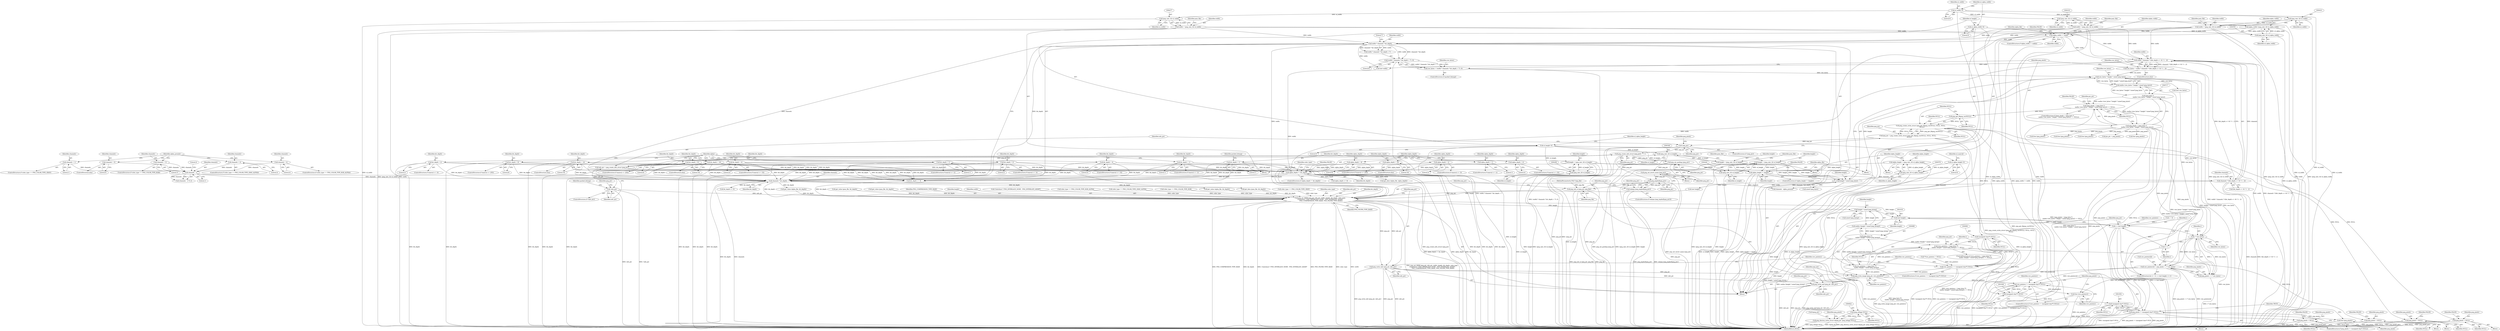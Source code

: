 digraph "0_Android_9d4853418ab2f754c2b63e091c29c5529b8b86ca_159@API" {
"1000893" [label="(Call,png_create_write_struct (png_get_libpng_ver(NULL), NULL, NULL,\n      NULL))"];
"1000894" [label="(Call,png_get_libpng_ver(NULL))"];
"1000713" [label="(Call,(png_pixels = (png_byte *)\n     malloc (row_bytes * height * sizeof (png_byte))) == NULL)"];
"1000714" [label="(Call,png_pixels = (png_byte *)\n     malloc (row_bytes * height * sizeof (png_byte)))"];
"1000716" [label="(Call,(png_byte *)\n     malloc (row_bytes * height * sizeof (png_byte)))"];
"1000718" [label="(Call,malloc (row_bytes * height * sizeof (png_byte)))"];
"1000719" [label="(Call,row_bytes * height * sizeof (png_byte))"];
"1000688" [label="(Call,row_bytes = (width * channels * bit_depth + 7) / 8)"];
"1000690" [label="(Call,(width * channels * bit_depth + 7) / 8)"];
"1000692" [label="(Call,width * channels * bit_depth)"];
"1000330" [label="(Call,width = (png_uint_32) ul_width)"];
"1000332" [label="(Call,(png_uint_32) ul_width)"];
"1000165" [label="(Call,ul_width=0)"];
"1000274" [label="(Call,width = (png_uint_32) ul_width)"];
"1000276" [label="(Call,(png_uint_32) ul_width)"];
"1000562" [label="(Call,alpha_width != width)"];
"1000556" [label="(Call,alpha_width=(png_uint_32) ul_alpha_width)"];
"1000558" [label="(Call,(png_uint_32) ul_alpha_width)"];
"1000169" [label="(Call,ul_alpha_width=0)"];
"1000428" [label="(Call,width = (png_uint_32) ul_width)"];
"1000430" [label="(Call,(png_uint_32) ul_width)"];
"1000694" [label="(Call,channels * bit_depth)"];
"1000682" [label="(Call,channels - 1)"];
"1000676" [label="(Call,channels = 0)"];
"1000648" [label="(Call,channels = 1)"];
"1000656" [label="(Call,channels = 2)"];
"1000664" [label="(Call,channels = 3)"];
"1000672" [label="(Call,channels = 4)"];
"1000393" [label="(Call,bit_depth = 16)"];
"1000471" [label="(Call,bit_depth = 2)"];
"1000292" [label="(Call,bit_depth = 1)"];
"1000487" [label="(Call,bit_depth = 8)"];
"1000635" [label="(Call,alpha_depth != bit_depth)"];
"1000631" [label="(Call,alpha_depth = 16)"];
"1000627" [label="(Call,alpha_depth = 8)"];
"1000603" [label="(Call,alpha_depth = 1)"];
"1000611" [label="(Call,alpha_depth = 2)"];
"1000619" [label="(Call,alpha_depth = 4)"];
"1000479" [label="(Call,bit_depth = 4)"];
"1000491" [label="(Call,bit_depth = 16)"];
"1000373" [label="(Call,bit_depth = 2)"];
"1000365" [label="(Call,bit_depth = 1)"];
"1000463" [label="(Call,bit_depth = 1)"];
"1000389" [label="(Call,bit_depth = 8)"];
"1000381" [label="(Call,bit_depth = 4)"];
"1000700" [label="(Call,row_bytes = width * channels * ((bit_depth <= 8) ? 1 : 2))"];
"1000702" [label="(Call,width * channels * ((bit_depth <= 8) ? 1 : 2))"];
"1000704" [label="(Call,channels * ((bit_depth <= 8) ? 1 : 2))"];
"1000721" [label="(Call,height * sizeof (png_byte))"];
"1000441" [label="(Call,height = (png_uint_32) ul_height)"];
"1000443" [label="(Call,(png_uint_32) ul_height)"];
"1000173" [label="(Call,ul_height=0)"];
"1000343" [label="(Call,height = (png_uint_32) ul_height)"];
"1000345" [label="(Call,(png_uint_32) ul_height)"];
"1000581" [label="(Call,alpha_height != height)"];
"1000575" [label="(Call,alpha_height = (png_uint_32) ul_alpha_height)"];
"1000577" [label="(Call,(png_uint_32) ul_alpha_height)"];
"1000177" [label="(Call,ul_alpha_height=0)"];
"1000287" [label="(Call,height = (png_uint_32) ul_height)"];
"1000289" [label="(Call,(png_uint_32) ul_height)"];
"1000891" [label="(Call,png_ptr = png_create_write_struct (png_get_libpng_ver(NULL), NULL, NULL,\n      NULL))"];
"1000900" [label="(Call,!png_ptr)"];
"1000912" [label="(Call,png_create_info_struct (png_ptr))"];
"1000910" [label="(Call,info_ptr = png_create_info_struct (png_ptr))"];
"1000915" [label="(Call,!info_ptr)"];
"1000960" [label="(Call,png_set_IHDR (png_ptr, info_ptr, width, height, bit_depth, color_type,\n (!interlace) ? PNG_INTERLACE_NONE : PNG_INTERLACE_ADAM7,\n    PNG_COMPRESSION_TYPE_BASE, PNG_FILTER_TYPE_BASE))"];
"1000974" [label="(Call,png_write_info (png_ptr, info_ptr))"];
"1001029" [label="(Call,png_write_image (png_ptr, row_pointers))"];
"1001032" [label="(Call,png_write_end (png_ptr, info_ptr))"];
"1001041" [label="(Call,row_pointers != (unsigned char**) NULL)"];
"1001046" [label="(Call,free (row_pointers))"];
"1000991" [label="(Call,height * sizeof (png_bytep))"];
"1000990" [label="(Call,malloc (height * sizeof (png_bytep)))"];
"1000988" [label="(Call,(png_byte **)\n        malloc (height * sizeof (png_bytep)))"];
"1000985" [label="(Call,(row_pointers = (png_byte **)\n        malloc (height * sizeof (png_bytep))) == NULL)"];
"1001004" [label="(Call,png_pixels = NULL)"];
"1001043" [label="(Call,(unsigned char**) NULL)"];
"1001051" [label="(Call,(unsigned char*) NULL)"];
"1001049" [label="(Call,png_pixels != (unsigned char*) NULL)"];
"1001054" [label="(Call,free (png_pixels))"];
"1000986" [label="(Call,row_pointers = (png_byte **)\n        malloc (height * sizeof (png_bytep)))"];
"1001015" [label="(Call,(int) height)"];
"1001013" [label="(Call,i < (int) height)"];
"1001026" [label="(Call,i * row_bytes)"];
"1001018" [label="(Call,i++)"];
"1001020" [label="(Call,row_pointers[i] = png_pixels + i * row_bytes)"];
"1001024" [label="(Call,png_pixels + i * row_bytes)"];
"1000936" [label="(Call,png_set_packing (png_ptr))"];
"1000938" [label="(Call,png_set_invert_mono (png_ptr))"];
"1000942" [label="(Call,png_jmpbuf(png_ptr))"];
"1000941" [label="(Call,setjmp (png_jmpbuf(png_ptr)))"];
"1000957" [label="(Call,png_init_io (png_ptr, png_file))"];
"1000905" [label="(Call,png_pixels = NULL)"];
"1000921" [label="(Call,(png_infopp) NULL)"];
"1000918" [label="(Call,png_destroy_write_struct (&png_ptr, (png_infopp) NULL))"];
"1000926" [label="(Call,png_pixels = NULL)"];
"1000952" [label="(Call,png_pixels = NULL)"];
"1000980" [label="(Call,(unsigned char**) NULL)"];
"1000978" [label="(Call,row_pointers == (unsigned char**) NULL)"];
"1000471" [label="(Call,bit_depth = 2)"];
"1000796" [label="(Call,get_data (pnm_file, bit_depth))"];
"1000349" [label="(Identifier,pnm_file)"];
"1000311" [label="(Block,)"];
"1000166" [label="(Identifier,ul_width)"];
"1000332" [label="(Call,(png_uint_32) ul_width)"];
"1000900" [label="(Call,!png_ptr)"];
"1000961" [label="(Identifier,png_ptr)"];
"1001051" [label="(Call,(unsigned char*) NULL)"];
"1000689" [label="(Identifier,row_bytes)"];
"1000169" [label="(Call,ul_alpha_width=0)"];
"1000923" [label="(Identifier,NULL)"];
"1000167" [label="(Literal,0)"];
"1000296" [label="(Identifier,packed_bitmap)"];
"1000941" [label="(Call,setjmp (png_jmpbuf(png_ptr)))"];
"1000715" [label="(Identifier,png_pixels)"];
"1000892" [label="(Identifier,png_ptr)"];
"1000906" [label="(Identifier,png_pixels)"];
"1000713" [label="(Call,(png_pixels = (png_byte *)\n     malloc (row_bytes * height * sizeof (png_byte))) == NULL)"];
"1000291" [label="(Identifier,ul_height)"];
"1000681" [label="(Call,(channels - 1) % 2)"];
"1000959" [label="(Identifier,png_file)"];
"1000393" [label="(Call,bit_depth = 16)"];
"1000575" [label="(Call,alpha_height = (png_uint_32) ul_alpha_height)"];
"1000391" [label="(Literal,8)"];
"1000556" [label="(Call,alpha_width=(png_uint_32) ul_alpha_width)"];
"1000568" [label="(Identifier,alpha_file)"];
"1000650" [label="(Literal,1)"];
"1000294" [label="(Literal,1)"];
"1000993" [label="(Call,sizeof (png_bytep))"];
"1001025" [label="(Identifier,png_pixels)"];
"1000902" [label="(Block,)"];
"1000628" [label="(Identifier,alpha_depth)"];
"1000697" [label="(Literal,7)"];
"1000499" [label="(Identifier,alpha)"];
"1000720" [label="(Identifier,row_bytes)"];
"1000737" [label="(Call,(int) height)"];
"1001017" [label="(Identifier,height)"];
"1000991" [label="(Call,height * sizeof (png_bytep))"];
"1000815" [label="(Call,get_value (pnm_file, bit_depth))"];
"1001033" [label="(Identifier,png_ptr)"];
"1001011" [label="(Identifier,i)"];
"1001027" [label="(Identifier,i)"];
"1000987" [label="(Identifier,row_pointers)"];
"1000375" [label="(Literal,2)"];
"1000629" [label="(Literal,8)"];
"1001050" [label="(Identifier,png_pixels)"];
"1000916" [label="(Identifier,info_ptr)"];
"1000369" [label="(ControlStructure,if (maxval <= 3))"];
"1000975" [label="(Identifier,png_ptr)"];
"1000912" [label="(Call,png_create_info_struct (png_ptr))"];
"1000913" [label="(Identifier,png_ptr)"];
"1000673" [label="(Identifier,channels)"];
"1000904" [label="(Identifier,png_pixels)"];
"1000582" [label="(Identifier,alpha_height)"];
"1000479" [label="(Call,bit_depth = 4)"];
"1000920" [label="(Identifier,png_ptr)"];
"1000148" [label="(Call,**row_pointers = NULL)"];
"1001030" [label="(Identifier,png_ptr)"];
"1000918" [label="(Call,png_destroy_write_struct (&png_ptr, (png_infopp) NULL))"];
"1000990" [label="(Call,malloc (height * sizeof (png_bytep)))"];
"1000441" [label="(Call,height = (png_uint_32) ul_height)"];
"1001024" [label="(Call,png_pixels + i * row_bytes)"];
"1000639" [label="(Identifier,FALSE)"];
"1000854" [label="(Call,alpha_depth <= 8)"];
"1000716" [label="(Call,(png_byte *)\n     malloc (row_bytes * height * sizeof (png_byte)))"];
"1000898" [label="(Identifier,NULL)"];
"1000801" [label="(Call,bit_depth <= 8)"];
"1000619" [label="(Call,alpha_depth = 4)"];
"1000365" [label="(Call,bit_depth = 1)"];
"1000701" [label="(Identifier,row_bytes)"];
"1000627" [label="(Call,alpha_depth = 8)"];
"1000480" [label="(Identifier,bit_depth)"];
"1000901" [label="(Identifier,png_ptr)"];
"1000694" [label="(Call,channels * bit_depth)"];
"1000897" [label="(Identifier,NULL)"];
"1000331" [label="(Identifier,width)"];
"1000603" [label="(Call,alpha_depth = 1)"];
"1000725" [label="(Identifier,NULL)"];
"1000937" [label="(Identifier,png_ptr)"];
"1000637" [label="(Identifier,bit_depth)"];
"1000576" [label="(Identifier,alpha_height)"];
"1000488" [label="(Identifier,bit_depth)"];
"1000581" [label="(Call,alpha_height != height)"];
"1000562" [label="(Call,alpha_width != width)"];
"1000361" [label="(ControlStructure,if (maxval <= 1))"];
"1000907" [label="(Identifier,NULL)"];
"1001032" [label="(Call,png_write_end (png_ptr, info_ptr))"];
"1000727" [label="(Identifier,FALSE)"];
"1000434" [label="(Identifier,pnm_file)"];
"1000621" [label="(Literal,4)"];
"1000666" [label="(Literal,3)"];
"1000979" [label="(Identifier,row_pointers)"];
"1000680" [label="(Identifier,alpha_present)"];
"1000944" [label="(Block,)"];
"1000347" [label="(Identifier,ul_height)"];
"1000447" [label="(Identifier,pnm_file)"];
"1000585" [label="(Identifier,FALSE)"];
"1000464" [label="(Identifier,bit_depth)"];
"1000939" [label="(Identifier,png_ptr)"];
"1000599" [label="(ControlStructure,if (maxval <= 1))"];
"1000383" [label="(Literal,4)"];
"1000958" [label="(Identifier,png_ptr)"];
"1001041" [label="(Call,row_pointers != (unsigned char**) NULL)"];
"1000475" [label="(ControlStructure,if (maxval <= 15))"];
"1000493" [label="(Literal,16)"];
"1000919" [label="(Call,&png_ptr)"];
"1001002" [label="(Call,free (png_pixels))"];
"1000693" [label="(Identifier,width)"];
"1000910" [label="(Call,info_ptr = png_create_info_struct (png_ptr))"];
"1000692" [label="(Call,width * channels * bit_depth)"];
"1000563" [label="(Identifier,alpha_width)"];
"1000926" [label="(Call,png_pixels = NULL)"];
"1000675" [label="(ControlStructure,else)"];
"1000722" [label="(Identifier,height)"];
"1000382" [label="(Identifier,bit_depth)"];
"1001006" [label="(Identifier,NULL)"];
"1000620" [label="(Identifier,alpha_depth)"];
"1000849" [label="(Call,get_data (alpha_file, alpha_depth))"];
"1000698" [label="(Literal,8)"];
"1000636" [label="(Identifier,alpha_depth)"];
"1000633" [label="(Literal,16)"];
"1000557" [label="(Identifier,alpha_width)"];
"1000631" [label="(Call,alpha_depth = 16)"];
"1000607" [label="(ControlStructure,if (maxval <= 3))"];
"1000472" [label="(Identifier,bit_depth)"];
"1000483" [label="(ControlStructure,if (maxval <= 255))"];
"1000540" [label="(Block,)"];
"1000492" [label="(Identifier,bit_depth)"];
"1001047" [label="(Identifier,row_pointers)"];
"1000685" [label="(Literal,2)"];
"1000684" [label="(Literal,1)"];
"1000613" [label="(Literal,2)"];
"1000808" [label="(Call,get_value (pnm_file, bit_depth))"];
"1000605" [label="(Literal,1)"];
"1000280" [label="(Identifier,pnm_file)"];
"1000171" [label="(Literal,0)"];
"1000611" [label="(Call,alpha_depth = 2)"];
"1000986" [label="(Call,row_pointers = (png_byte **)\n        malloc (height * sizeof (png_bytep)))"];
"1001018" [label="(Call,i++)"];
"1000293" [label="(Identifier,bit_depth)"];
"1000392" [label="(ControlStructure,else)"];
"1000972" [label="(Identifier,PNG_COMPRESSION_TYPE_BASE)"];
"1000177" [label="(Call,ul_alpha_height=0)"];
"1000896" [label="(Identifier,NULL)"];
"1000702" [label="(Call,width * channels * ((bit_depth <= 8) ? 1 : 2))"];
"1000443" [label="(Call,(png_uint_32) ul_height)"];
"1000648" [label="(Call,channels = 1)"];
"1001021" [label="(Call,row_pointers[i])"];
"1000173" [label="(Call,ul_height=0)"];
"1000463" [label="(Call,bit_depth = 1)"];
"1000992" [label="(Identifier,height)"];
"1000580" [label="(ControlStructure,if (alpha_height != height))"];
"1001013" [label="(Call,i < (int) height)"];
"1000179" [label="(Literal,0)"];
"1000917" [label="(Block,)"];
"1000719" [label="(Call,row_bytes * height * sizeof (png_byte))"];
"1000660" [label="(ControlStructure,if (color_type == PNG_COLOR_TYPE_RGB))"];
"1000374" [label="(Identifier,bit_depth)"];
"1000459" [label="(ControlStructure,if (maxval <= 1))"];
"1000658" [label="(Literal,2)"];
"1000373" [label="(Call,bit_depth = 2)"];
"1000952" [label="(Call,png_pixels = NULL)"];
"1000274" [label="(Call,width = (png_uint_32) ul_width)"];
"1000964" [label="(Identifier,height)"];
"1000428" [label="(Call,width = (png_uint_32) ul_width)"];
"1000481" [label="(Literal,4)"];
"1000911" [label="(Identifier,info_ptr)"];
"1000644" [label="(ControlStructure,if (color_type == PNG_COLOR_TYPE_GRAY))"];
"1000925" [label="(Identifier,png_pixels)"];
"1000861" [label="(Call,get_value (alpha_file, bit_depth))"];
"1001022" [label="(Identifier,row_pointers)"];
"1000974" [label="(Call,png_write_info (png_ptr, info_ptr))"];
"1000706" [label="(Call,(bit_depth <= 8) ? 1 : 2)"];
"1000691" [label="(Call,width * channels * bit_depth + 7)"];
"1000895" [label="(Identifier,NULL)"];
"1000729" [label="(Identifier,pix_ptr)"];
"1000957" [label="(Call,png_init_io (png_ptr, png_file))"];
"1000914" [label="(ControlStructure,if (!info_ptr))"];
"1000728" [label="(Call,pix_ptr = png_pixels)"];
"1000646" [label="(Identifier,color_type)"];
"1000954" [label="(Identifier,NULL)"];
"1000868" [label="(Call,get_value (alpha_file, bit_depth))"];
"1000688" [label="(Call,row_bytes = (width * channels * bit_depth + 7) / 8)"];
"1000587" [label="(Identifier,alpha_file)"];
"1000366" [label="(Identifier,bit_depth)"];
"1000344" [label="(Identifier,height)"];
"1001040" [label="(ControlStructure,if (row_pointers != (unsigned char**) NULL))"];
"1000175" [label="(Literal,0)"];
"1000429" [label="(Identifier,width)"];
"1000390" [label="(Identifier,bit_depth)"];
"1001004" [label="(Call,png_pixels = NULL)"];
"1000956" [label="(Identifier,FALSE)"];
"1000577" [label="(Call,(png_uint_32) ul_alpha_height)"];
"1000668" [label="(ControlStructure,if (color_type == PNG_COLOR_TYPE_RGB_ALPHA))"];
"1000560" [label="(Identifier,ul_alpha_width)"];
"1000924" [label="(Call,free (png_pixels))"];
"1000489" [label="(Literal,8)"];
"1000345" [label="(Call,(png_uint_32) ul_height)"];
"1000579" [label="(Identifier,ul_alpha_height)"];
"1000289" [label="(Call,(png_uint_32) ul_height)"];
"1000182" [label="(Identifier,ul_maxval)"];
"1000430" [label="(Call,(png_uint_32) ul_width)"];
"1000695" [label="(Identifier,channels)"];
"1000630" [label="(ControlStructure,else)"];
"1000980" [label="(Call,(unsigned char**) NULL)"];
"1000389" [label="(Call,bit_depth = 8)"];
"1000409" [label="(Block,)"];
"1000334" [label="(Identifier,ul_width)"];
"1000490" [label="(ControlStructure,else)"];
"1001034" [label="(Identifier,info_ptr)"];
"1000714" [label="(Call,png_pixels = (png_byte *)\n     malloc (row_bytes * height * sizeof (png_byte)))"];
"1000292" [label="(Call,bit_depth = 1)"];
"1000165" [label="(Call,ul_width=0)"];
"1000723" [label="(Call,sizeof (png_byte))"];
"1000982" [label="(Identifier,NULL)"];
"1000915" [label="(Call,!info_ptr)"];
"1000134" [label="(Block,)"];
"1000174" [label="(Identifier,ul_height)"];
"1000385" [label="(ControlStructure,if (maxval <= 255))"];
"1000465" [label="(Literal,1)"];
"1000947" [label="(Identifier,png_ptr)"];
"1000894" [label="(Call,png_get_libpng_ver(NULL))"];
"1000394" [label="(Identifier,bit_depth)"];
"1001026" [label="(Call,i * row_bytes)"];
"1000612" [label="(Identifier,alpha_depth)"];
"1001015" [label="(Call,(int) height)"];
"1000676" [label="(Call,channels = 0)"];
"1000963" [label="(Identifier,width)"];
"1000657" [label="(Identifier,channels)"];
"1000999" [label="(Identifier,png_ptr)"];
"1000677" [label="(Identifier,channels)"];
"1001042" [label="(Identifier,row_pointers)"];
"1000491" [label="(Call,bit_depth = 16)"];
"1000903" [label="(Call,free (png_pixels))"];
"1000891" [label="(Call,png_ptr = png_create_write_struct (png_get_libpng_ver(NULL), NULL, NULL,\n      NULL))"];
"1000704" [label="(Call,channels * ((bit_depth <= 8) ? 1 : 2))"];
"1000672" [label="(Call,channels = 4)"];
"1001029" [label="(Call,png_write_image (png_ptr, row_pointers))"];
"1000287" [label="(Call,height = (png_uint_32) ul_height)"];
"1000893" [label="(Call,png_create_write_struct (png_get_libpng_ver(NULL), NULL, NULL,\n      NULL))"];
"1001019" [label="(Identifier,i)"];
"1000985" [label="(Call,(row_pointers = (png_byte **)\n        malloc (height * sizeof (png_bytep))) == NULL)"];
"1000996" [label="(Block,)"];
"1000381" [label="(Call,bit_depth = 4)"];
"1000967" [label="(Call,(!interlace) ? PNG_INTERLACE_NONE : PNG_INTERLACE_ADAM7)"];
"1000664" [label="(Call,channels = 3)"];
"1000432" [label="(Identifier,ul_width)"];
"1001049" [label="(Call,png_pixels != (unsigned char*) NULL)"];
"1000473" [label="(Literal,2)"];
"1001058" [label="(MethodReturn,BOOL)"];
"1000615" [label="(ControlStructure,if (maxval <= 15))"];
"1000682" [label="(Call,channels - 1)"];
"1001037" [label="(Identifier,png_ptr)"];
"1000649" [label="(Identifier,channels)"];
"1000712" [label="(ControlStructure,if ((png_pixels = (png_byte *)\n     malloc (row_bytes * height * sizeof (png_byte))) == NULL))"];
"1000635" [label="(Call,alpha_depth != bit_depth)"];
"1000623" [label="(ControlStructure,if (maxval <= 255))"];
"1000669" [label="(Call,color_type == PNG_COLOR_TYPE_RGB_ALPHA)"];
"1000995" [label="(Identifier,NULL)"];
"1000703" [label="(Identifier,width)"];
"1000275" [label="(Identifier,width)"];
"1000653" [label="(Call,color_type == PNG_COLOR_TYPE_GRAY_ALPHA)"];
"1000288" [label="(Identifier,height)"];
"1000683" [label="(Identifier,channels)"];
"1000343" [label="(Call,height = (png_uint_32) ul_height)"];
"1000445" [label="(Identifier,ul_height)"];
"1000707" [label="(Call,bit_depth <= 8)"];
"1000558" [label="(Call,(png_uint_32) ul_alpha_width)"];
"1000564" [label="(Identifier,width)"];
"1001005" [label="(Identifier,png_pixels)"];
"1001046" [label="(Call,free (row_pointers))"];
"1000705" [label="(Identifier,channels)"];
"1000699" [label="(ControlStructure,else)"];
"1000583" [label="(Identifier,height)"];
"1000442" [label="(Identifier,height)"];
"1000634" [label="(ControlStructure,if (alpha_depth != bit_depth))"];
"1000718" [label="(Call,malloc (row_bytes * height * sizeof (png_byte)))"];
"1000561" [label="(ControlStructure,if (alpha_width != width))"];
"1000336" [label="(Identifier,pnm_file)"];
"1001043" [label="(Call,(unsigned char**) NULL)"];
"1000928" [label="(Identifier,NULL)"];
"1000950" [label="(Call,free (png_pixels))"];
"1000690" [label="(Call,(width * channels * bit_depth + 7) / 8)"];
"1000930" [label="(Identifier,FALSE)"];
"1000942" [label="(Call,png_jmpbuf(png_ptr))"];
"1000960" [label="(Call,png_set_IHDR (png_ptr, info_ptr, width, height, bit_depth, color_type,\n (!interlace) ? PNG_INTERLACE_NONE : PNG_INTERLACE_ADAM7,\n    PNG_COMPRESSION_TYPE_BASE, PNG_FILTER_TYPE_BASE))"];
"1000330" [label="(Call,width = (png_uint_32) ul_width)"];
"1000661" [label="(Call,color_type == PNG_COLOR_TYPE_RGB)"];
"1001057" [label="(Identifier,TRUE)"];
"1000278" [label="(Identifier,ul_width)"];
"1000700" [label="(Call,row_bytes = width * channels * ((bit_depth <= 8) ? 1 : 2))"];
"1001014" [label="(Identifier,i)"];
"1000178" [label="(Identifier,ul_alpha_height)"];
"1000255" [label="(Block,)"];
"1000976" [label="(Identifier,info_ptr)"];
"1001053" [label="(Identifier,NULL)"];
"1000772" [label="(Call,(int) width)"];
"1000645" [label="(Call,color_type == PNG_COLOR_TYPE_GRAY)"];
"1001010" [label="(Call,i = 0)"];
"1000936" [label="(Call,png_set_packing (png_ptr))"];
"1000130" [label="(MethodParameterIn,FILE *png_file)"];
"1000632" [label="(Identifier,alpha_depth)"];
"1000367" [label="(Literal,1)"];
"1000377" [label="(ControlStructure,if (maxval <= 15))"];
"1000988" [label="(Call,(png_byte **)\n        malloc (height * sizeof (png_bytep)))"];
"1000973" [label="(Identifier,PNG_FILTER_TYPE_BASE)"];
"1001048" [label="(ControlStructure,if (png_pixels != (unsigned char*) NULL))"];
"1000604" [label="(Identifier,alpha_depth)"];
"1000674" [label="(Literal,4)"];
"1000978" [label="(Call,row_pointers == (unsigned char**) NULL)"];
"1000905" [label="(Call,png_pixels = NULL)"];
"1001008" [label="(Identifier,FALSE)"];
"1000966" [label="(Identifier,color_type)"];
"1000784" [label="(Call,channels - alpha_present)"];
"1000899" [label="(ControlStructure,if (!png_ptr))"];
"1000933" [label="(Identifier,packed_bitmap)"];
"1001009" [label="(ControlStructure,for (i = 0; i < (int) height; i++))"];
"1000696" [label="(Identifier,bit_depth)"];
"1000927" [label="(Identifier,png_pixels)"];
"1000953" [label="(Identifier,png_pixels)"];
"1000686" [label="(ControlStructure,if (packed_bitmap))"];
"1000921" [label="(Call,(png_infopp) NULL)"];
"1000909" [label="(Identifier,FALSE)"];
"1000487" [label="(Call,bit_depth = 8)"];
"1001020" [label="(Call,row_pointers[i] = png_pixels + i * row_bytes)"];
"1000752" [label="(Call,(int) row_bytes)"];
"1000938" [label="(Call,png_set_invert_mono (png_ptr))"];
"1001055" [label="(Identifier,png_pixels)"];
"1000678" [label="(Literal,0)"];
"1000656" [label="(Call,channels = 2)"];
"1000276" [label="(Call,(png_uint_32) ul_width)"];
"1000467" [label="(ControlStructure,if (maxval <= 3))"];
"1001028" [label="(Identifier,row_bytes)"];
"1000170" [label="(Identifier,ul_alpha_width)"];
"1000652" [label="(ControlStructure,if (color_type == PNG_COLOR_TYPE_GRAY_ALPHA))"];
"1000962" [label="(Identifier,info_ptr)"];
"1001031" [label="(Identifier,row_pointers)"];
"1000935" [label="(Block,)"];
"1000665" [label="(Identifier,channels)"];
"1000395" [label="(Literal,16)"];
"1000940" [label="(ControlStructure,if (setjmp (png_jmpbuf(png_ptr))))"];
"1000721" [label="(Call,height * sizeof (png_byte))"];
"1000984" [label="(ControlStructure,if ((row_pointers = (png_byte **)\n        malloc (height * sizeof (png_bytep))) == NULL))"];
"1000566" [label="(Identifier,FALSE)"];
"1001054" [label="(Call,free (png_pixels))"];
"1000965" [label="(Identifier,bit_depth)"];
"1000943" [label="(Identifier,png_ptr)"];
"1000977" [label="(ControlStructure,if (row_pointers == (unsigned char**) NULL))"];
"1001045" [label="(Identifier,NULL)"];
"1000893" -> "1000891"  [label="AST: "];
"1000893" -> "1000898"  [label="CFG: "];
"1000894" -> "1000893"  [label="AST: "];
"1000896" -> "1000893"  [label="AST: "];
"1000897" -> "1000893"  [label="AST: "];
"1000898" -> "1000893"  [label="AST: "];
"1000891" -> "1000893"  [label="CFG: "];
"1000893" -> "1001058"  [label="DDG: png_get_libpng_ver(NULL)"];
"1000893" -> "1000891"  [label="DDG: png_get_libpng_ver(NULL)"];
"1000893" -> "1000891"  [label="DDG: NULL"];
"1000894" -> "1000893"  [label="DDG: NULL"];
"1000893" -> "1000905"  [label="DDG: NULL"];
"1000893" -> "1000921"  [label="DDG: NULL"];
"1000893" -> "1000952"  [label="DDG: NULL"];
"1000893" -> "1000980"  [label="DDG: NULL"];
"1000894" -> "1000895"  [label="CFG: "];
"1000895" -> "1000894"  [label="AST: "];
"1000896" -> "1000894"  [label="CFG: "];
"1000713" -> "1000894"  [label="DDG: NULL"];
"1000713" -> "1000712"  [label="AST: "];
"1000713" -> "1000725"  [label="CFG: "];
"1000714" -> "1000713"  [label="AST: "];
"1000725" -> "1000713"  [label="AST: "];
"1000727" -> "1000713"  [label="CFG: "];
"1000729" -> "1000713"  [label="CFG: "];
"1000713" -> "1001058"  [label="DDG: (png_pixels = (png_byte *)\n     malloc (row_bytes * height * sizeof (png_byte))) == NULL"];
"1000713" -> "1001058"  [label="DDG: NULL"];
"1000714" -> "1000713"  [label="DDG: png_pixels"];
"1000716" -> "1000713"  [label="DDG: malloc (row_bytes * height * sizeof (png_byte))"];
"1000714" -> "1000716"  [label="CFG: "];
"1000715" -> "1000714"  [label="AST: "];
"1000716" -> "1000714"  [label="AST: "];
"1000725" -> "1000714"  [label="CFG: "];
"1000714" -> "1001058"  [label="DDG: (png_byte *)\n     malloc (row_bytes * height * sizeof (png_byte))"];
"1000714" -> "1001058"  [label="DDG: png_pixels"];
"1000716" -> "1000714"  [label="DDG: malloc (row_bytes * height * sizeof (png_byte))"];
"1000714" -> "1000728"  [label="DDG: png_pixels"];
"1000714" -> "1000903"  [label="DDG: png_pixels"];
"1000714" -> "1000924"  [label="DDG: png_pixels"];
"1000714" -> "1000950"  [label="DDG: png_pixels"];
"1000714" -> "1001002"  [label="DDG: png_pixels"];
"1000714" -> "1001020"  [label="DDG: png_pixels"];
"1000714" -> "1001024"  [label="DDG: png_pixels"];
"1000714" -> "1001049"  [label="DDG: png_pixels"];
"1000716" -> "1000718"  [label="CFG: "];
"1000717" -> "1000716"  [label="AST: "];
"1000718" -> "1000716"  [label="AST: "];
"1000716" -> "1001058"  [label="DDG: malloc (row_bytes * height * sizeof (png_byte))"];
"1000718" -> "1000716"  [label="DDG: row_bytes * height * sizeof (png_byte)"];
"1000718" -> "1000719"  [label="CFG: "];
"1000719" -> "1000718"  [label="AST: "];
"1000718" -> "1001058"  [label="DDG: row_bytes * height * sizeof (png_byte)"];
"1000719" -> "1000718"  [label="DDG: row_bytes"];
"1000719" -> "1000718"  [label="DDG: height * sizeof (png_byte)"];
"1000719" -> "1000721"  [label="CFG: "];
"1000720" -> "1000719"  [label="AST: "];
"1000721" -> "1000719"  [label="AST: "];
"1000719" -> "1001058"  [label="DDG: height * sizeof (png_byte)"];
"1000719" -> "1001058"  [label="DDG: row_bytes"];
"1000688" -> "1000719"  [label="DDG: row_bytes"];
"1000700" -> "1000719"  [label="DDG: row_bytes"];
"1000721" -> "1000719"  [label="DDG: height"];
"1000719" -> "1000752"  [label="DDG: row_bytes"];
"1000719" -> "1001026"  [label="DDG: row_bytes"];
"1000688" -> "1000686"  [label="AST: "];
"1000688" -> "1000690"  [label="CFG: "];
"1000689" -> "1000688"  [label="AST: "];
"1000690" -> "1000688"  [label="AST: "];
"1000715" -> "1000688"  [label="CFG: "];
"1000688" -> "1001058"  [label="DDG: (width * channels * bit_depth + 7) / 8"];
"1000690" -> "1000688"  [label="DDG: width * channels * bit_depth + 7"];
"1000690" -> "1000688"  [label="DDG: 8"];
"1000690" -> "1000698"  [label="CFG: "];
"1000691" -> "1000690"  [label="AST: "];
"1000698" -> "1000690"  [label="AST: "];
"1000690" -> "1001058"  [label="DDG: width * channels * bit_depth + 7"];
"1000692" -> "1000690"  [label="DDG: width"];
"1000692" -> "1000690"  [label="DDG: channels * bit_depth"];
"1000692" -> "1000691"  [label="AST: "];
"1000692" -> "1000694"  [label="CFG: "];
"1000693" -> "1000692"  [label="AST: "];
"1000694" -> "1000692"  [label="AST: "];
"1000697" -> "1000692"  [label="CFG: "];
"1000692" -> "1001058"  [label="DDG: width"];
"1000692" -> "1001058"  [label="DDG: channels * bit_depth"];
"1000692" -> "1000691"  [label="DDG: width"];
"1000692" -> "1000691"  [label="DDG: channels * bit_depth"];
"1000330" -> "1000692"  [label="DDG: width"];
"1000274" -> "1000692"  [label="DDG: width"];
"1000562" -> "1000692"  [label="DDG: width"];
"1000428" -> "1000692"  [label="DDG: width"];
"1000694" -> "1000692"  [label="DDG: channels"];
"1000694" -> "1000692"  [label="DDG: bit_depth"];
"1000692" -> "1000772"  [label="DDG: width"];
"1000692" -> "1000960"  [label="DDG: width"];
"1000330" -> "1000311"  [label="AST: "];
"1000330" -> "1000332"  [label="CFG: "];
"1000331" -> "1000330"  [label="AST: "];
"1000332" -> "1000330"  [label="AST: "];
"1000336" -> "1000330"  [label="CFG: "];
"1000330" -> "1001058"  [label="DDG: width"];
"1000330" -> "1001058"  [label="DDG: (png_uint_32) ul_width"];
"1000332" -> "1000330"  [label="DDG: ul_width"];
"1000330" -> "1000562"  [label="DDG: width"];
"1000330" -> "1000702"  [label="DDG: width"];
"1000332" -> "1000334"  [label="CFG: "];
"1000333" -> "1000332"  [label="AST: "];
"1000334" -> "1000332"  [label="AST: "];
"1000332" -> "1001058"  [label="DDG: ul_width"];
"1000165" -> "1000332"  [label="DDG: ul_width"];
"1000165" -> "1000134"  [label="AST: "];
"1000165" -> "1000167"  [label="CFG: "];
"1000166" -> "1000165"  [label="AST: "];
"1000167" -> "1000165"  [label="AST: "];
"1000170" -> "1000165"  [label="CFG: "];
"1000165" -> "1001058"  [label="DDG: ul_width"];
"1000165" -> "1000276"  [label="DDG: ul_width"];
"1000165" -> "1000430"  [label="DDG: ul_width"];
"1000274" -> "1000255"  [label="AST: "];
"1000274" -> "1000276"  [label="CFG: "];
"1000275" -> "1000274"  [label="AST: "];
"1000276" -> "1000274"  [label="AST: "];
"1000280" -> "1000274"  [label="CFG: "];
"1000274" -> "1001058"  [label="DDG: width"];
"1000274" -> "1001058"  [label="DDG: (png_uint_32) ul_width"];
"1000276" -> "1000274"  [label="DDG: ul_width"];
"1000274" -> "1000562"  [label="DDG: width"];
"1000274" -> "1000702"  [label="DDG: width"];
"1000276" -> "1000278"  [label="CFG: "];
"1000277" -> "1000276"  [label="AST: "];
"1000278" -> "1000276"  [label="AST: "];
"1000276" -> "1001058"  [label="DDG: ul_width"];
"1000562" -> "1000561"  [label="AST: "];
"1000562" -> "1000564"  [label="CFG: "];
"1000563" -> "1000562"  [label="AST: "];
"1000564" -> "1000562"  [label="AST: "];
"1000566" -> "1000562"  [label="CFG: "];
"1000568" -> "1000562"  [label="CFG: "];
"1000562" -> "1001058"  [label="DDG: alpha_width"];
"1000562" -> "1001058"  [label="DDG: alpha_width != width"];
"1000562" -> "1001058"  [label="DDG: width"];
"1000556" -> "1000562"  [label="DDG: alpha_width"];
"1000428" -> "1000562"  [label="DDG: width"];
"1000562" -> "1000702"  [label="DDG: width"];
"1000556" -> "1000540"  [label="AST: "];
"1000556" -> "1000558"  [label="CFG: "];
"1000557" -> "1000556"  [label="AST: "];
"1000558" -> "1000556"  [label="AST: "];
"1000563" -> "1000556"  [label="CFG: "];
"1000556" -> "1001058"  [label="DDG: (png_uint_32) ul_alpha_width"];
"1000558" -> "1000556"  [label="DDG: ul_alpha_width"];
"1000558" -> "1000560"  [label="CFG: "];
"1000559" -> "1000558"  [label="AST: "];
"1000560" -> "1000558"  [label="AST: "];
"1000558" -> "1001058"  [label="DDG: ul_alpha_width"];
"1000169" -> "1000558"  [label="DDG: ul_alpha_width"];
"1000169" -> "1000134"  [label="AST: "];
"1000169" -> "1000171"  [label="CFG: "];
"1000170" -> "1000169"  [label="AST: "];
"1000171" -> "1000169"  [label="AST: "];
"1000174" -> "1000169"  [label="CFG: "];
"1000169" -> "1001058"  [label="DDG: ul_alpha_width"];
"1000428" -> "1000409"  [label="AST: "];
"1000428" -> "1000430"  [label="CFG: "];
"1000429" -> "1000428"  [label="AST: "];
"1000430" -> "1000428"  [label="AST: "];
"1000434" -> "1000428"  [label="CFG: "];
"1000428" -> "1001058"  [label="DDG: (png_uint_32) ul_width"];
"1000428" -> "1001058"  [label="DDG: width"];
"1000430" -> "1000428"  [label="DDG: ul_width"];
"1000428" -> "1000702"  [label="DDG: width"];
"1000430" -> "1000432"  [label="CFG: "];
"1000431" -> "1000430"  [label="AST: "];
"1000432" -> "1000430"  [label="AST: "];
"1000430" -> "1001058"  [label="DDG: ul_width"];
"1000694" -> "1000696"  [label="CFG: "];
"1000695" -> "1000694"  [label="AST: "];
"1000696" -> "1000694"  [label="AST: "];
"1000694" -> "1001058"  [label="DDG: channels"];
"1000694" -> "1001058"  [label="DDG: bit_depth"];
"1000682" -> "1000694"  [label="DDG: channels"];
"1000393" -> "1000694"  [label="DDG: bit_depth"];
"1000471" -> "1000694"  [label="DDG: bit_depth"];
"1000292" -> "1000694"  [label="DDG: bit_depth"];
"1000487" -> "1000694"  [label="DDG: bit_depth"];
"1000635" -> "1000694"  [label="DDG: bit_depth"];
"1000479" -> "1000694"  [label="DDG: bit_depth"];
"1000491" -> "1000694"  [label="DDG: bit_depth"];
"1000373" -> "1000694"  [label="DDG: bit_depth"];
"1000365" -> "1000694"  [label="DDG: bit_depth"];
"1000463" -> "1000694"  [label="DDG: bit_depth"];
"1000389" -> "1000694"  [label="DDG: bit_depth"];
"1000381" -> "1000694"  [label="DDG: bit_depth"];
"1000694" -> "1000784"  [label="DDG: channels"];
"1000694" -> "1000796"  [label="DDG: bit_depth"];
"1000694" -> "1000801"  [label="DDG: bit_depth"];
"1000694" -> "1000861"  [label="DDG: bit_depth"];
"1000694" -> "1000868"  [label="DDG: bit_depth"];
"1000694" -> "1000960"  [label="DDG: bit_depth"];
"1000682" -> "1000681"  [label="AST: "];
"1000682" -> "1000684"  [label="CFG: "];
"1000683" -> "1000682"  [label="AST: "];
"1000684" -> "1000682"  [label="AST: "];
"1000685" -> "1000682"  [label="CFG: "];
"1000682" -> "1000681"  [label="DDG: channels"];
"1000682" -> "1000681"  [label="DDG: 1"];
"1000676" -> "1000682"  [label="DDG: channels"];
"1000648" -> "1000682"  [label="DDG: channels"];
"1000656" -> "1000682"  [label="DDG: channels"];
"1000664" -> "1000682"  [label="DDG: channels"];
"1000672" -> "1000682"  [label="DDG: channels"];
"1000682" -> "1000704"  [label="DDG: channels"];
"1000676" -> "1000675"  [label="AST: "];
"1000676" -> "1000678"  [label="CFG: "];
"1000677" -> "1000676"  [label="AST: "];
"1000678" -> "1000676"  [label="AST: "];
"1000680" -> "1000676"  [label="CFG: "];
"1000648" -> "1000644"  [label="AST: "];
"1000648" -> "1000650"  [label="CFG: "];
"1000649" -> "1000648"  [label="AST: "];
"1000650" -> "1000648"  [label="AST: "];
"1000680" -> "1000648"  [label="CFG: "];
"1000656" -> "1000652"  [label="AST: "];
"1000656" -> "1000658"  [label="CFG: "];
"1000657" -> "1000656"  [label="AST: "];
"1000658" -> "1000656"  [label="AST: "];
"1000680" -> "1000656"  [label="CFG: "];
"1000664" -> "1000660"  [label="AST: "];
"1000664" -> "1000666"  [label="CFG: "];
"1000665" -> "1000664"  [label="AST: "];
"1000666" -> "1000664"  [label="AST: "];
"1000680" -> "1000664"  [label="CFG: "];
"1000672" -> "1000668"  [label="AST: "];
"1000672" -> "1000674"  [label="CFG: "];
"1000673" -> "1000672"  [label="AST: "];
"1000674" -> "1000672"  [label="AST: "];
"1000680" -> "1000672"  [label="CFG: "];
"1000393" -> "1000392"  [label="AST: "];
"1000393" -> "1000395"  [label="CFG: "];
"1000394" -> "1000393"  [label="AST: "];
"1000395" -> "1000393"  [label="AST: "];
"1000499" -> "1000393"  [label="CFG: "];
"1000393" -> "1001058"  [label="DDG: bit_depth"];
"1000393" -> "1000635"  [label="DDG: bit_depth"];
"1000393" -> "1000707"  [label="DDG: bit_depth"];
"1000471" -> "1000467"  [label="AST: "];
"1000471" -> "1000473"  [label="CFG: "];
"1000472" -> "1000471"  [label="AST: "];
"1000473" -> "1000471"  [label="AST: "];
"1000499" -> "1000471"  [label="CFG: "];
"1000471" -> "1001058"  [label="DDG: bit_depth"];
"1000471" -> "1000635"  [label="DDG: bit_depth"];
"1000471" -> "1000707"  [label="DDG: bit_depth"];
"1000292" -> "1000255"  [label="AST: "];
"1000292" -> "1000294"  [label="CFG: "];
"1000293" -> "1000292"  [label="AST: "];
"1000294" -> "1000292"  [label="AST: "];
"1000296" -> "1000292"  [label="CFG: "];
"1000292" -> "1001058"  [label="DDG: bit_depth"];
"1000292" -> "1000635"  [label="DDG: bit_depth"];
"1000292" -> "1000707"  [label="DDG: bit_depth"];
"1000487" -> "1000483"  [label="AST: "];
"1000487" -> "1000489"  [label="CFG: "];
"1000488" -> "1000487"  [label="AST: "];
"1000489" -> "1000487"  [label="AST: "];
"1000499" -> "1000487"  [label="CFG: "];
"1000487" -> "1001058"  [label="DDG: bit_depth"];
"1000487" -> "1000635"  [label="DDG: bit_depth"];
"1000487" -> "1000707"  [label="DDG: bit_depth"];
"1000635" -> "1000634"  [label="AST: "];
"1000635" -> "1000637"  [label="CFG: "];
"1000636" -> "1000635"  [label="AST: "];
"1000637" -> "1000635"  [label="AST: "];
"1000639" -> "1000635"  [label="CFG: "];
"1000646" -> "1000635"  [label="CFG: "];
"1000635" -> "1001058"  [label="DDG: bit_depth"];
"1000635" -> "1001058"  [label="DDG: alpha_depth != bit_depth"];
"1000635" -> "1001058"  [label="DDG: alpha_depth"];
"1000631" -> "1000635"  [label="DDG: alpha_depth"];
"1000627" -> "1000635"  [label="DDG: alpha_depth"];
"1000603" -> "1000635"  [label="DDG: alpha_depth"];
"1000611" -> "1000635"  [label="DDG: alpha_depth"];
"1000619" -> "1000635"  [label="DDG: alpha_depth"];
"1000479" -> "1000635"  [label="DDG: bit_depth"];
"1000491" -> "1000635"  [label="DDG: bit_depth"];
"1000373" -> "1000635"  [label="DDG: bit_depth"];
"1000365" -> "1000635"  [label="DDG: bit_depth"];
"1000463" -> "1000635"  [label="DDG: bit_depth"];
"1000389" -> "1000635"  [label="DDG: bit_depth"];
"1000381" -> "1000635"  [label="DDG: bit_depth"];
"1000635" -> "1000707"  [label="DDG: bit_depth"];
"1000635" -> "1000849"  [label="DDG: alpha_depth"];
"1000635" -> "1000854"  [label="DDG: alpha_depth"];
"1000631" -> "1000630"  [label="AST: "];
"1000631" -> "1000633"  [label="CFG: "];
"1000632" -> "1000631"  [label="AST: "];
"1000633" -> "1000631"  [label="AST: "];
"1000636" -> "1000631"  [label="CFG: "];
"1000627" -> "1000623"  [label="AST: "];
"1000627" -> "1000629"  [label="CFG: "];
"1000628" -> "1000627"  [label="AST: "];
"1000629" -> "1000627"  [label="AST: "];
"1000636" -> "1000627"  [label="CFG: "];
"1000603" -> "1000599"  [label="AST: "];
"1000603" -> "1000605"  [label="CFG: "];
"1000604" -> "1000603"  [label="AST: "];
"1000605" -> "1000603"  [label="AST: "];
"1000636" -> "1000603"  [label="CFG: "];
"1000611" -> "1000607"  [label="AST: "];
"1000611" -> "1000613"  [label="CFG: "];
"1000612" -> "1000611"  [label="AST: "];
"1000613" -> "1000611"  [label="AST: "];
"1000636" -> "1000611"  [label="CFG: "];
"1000619" -> "1000615"  [label="AST: "];
"1000619" -> "1000621"  [label="CFG: "];
"1000620" -> "1000619"  [label="AST: "];
"1000621" -> "1000619"  [label="AST: "];
"1000636" -> "1000619"  [label="CFG: "];
"1000479" -> "1000475"  [label="AST: "];
"1000479" -> "1000481"  [label="CFG: "];
"1000480" -> "1000479"  [label="AST: "];
"1000481" -> "1000479"  [label="AST: "];
"1000499" -> "1000479"  [label="CFG: "];
"1000479" -> "1001058"  [label="DDG: bit_depth"];
"1000479" -> "1000707"  [label="DDG: bit_depth"];
"1000491" -> "1000490"  [label="AST: "];
"1000491" -> "1000493"  [label="CFG: "];
"1000492" -> "1000491"  [label="AST: "];
"1000493" -> "1000491"  [label="AST: "];
"1000499" -> "1000491"  [label="CFG: "];
"1000491" -> "1001058"  [label="DDG: bit_depth"];
"1000491" -> "1000707"  [label="DDG: bit_depth"];
"1000373" -> "1000369"  [label="AST: "];
"1000373" -> "1000375"  [label="CFG: "];
"1000374" -> "1000373"  [label="AST: "];
"1000375" -> "1000373"  [label="AST: "];
"1000499" -> "1000373"  [label="CFG: "];
"1000373" -> "1001058"  [label="DDG: bit_depth"];
"1000373" -> "1000707"  [label="DDG: bit_depth"];
"1000365" -> "1000361"  [label="AST: "];
"1000365" -> "1000367"  [label="CFG: "];
"1000366" -> "1000365"  [label="AST: "];
"1000367" -> "1000365"  [label="AST: "];
"1000499" -> "1000365"  [label="CFG: "];
"1000365" -> "1001058"  [label="DDG: bit_depth"];
"1000365" -> "1000707"  [label="DDG: bit_depth"];
"1000463" -> "1000459"  [label="AST: "];
"1000463" -> "1000465"  [label="CFG: "];
"1000464" -> "1000463"  [label="AST: "];
"1000465" -> "1000463"  [label="AST: "];
"1000499" -> "1000463"  [label="CFG: "];
"1000463" -> "1001058"  [label="DDG: bit_depth"];
"1000463" -> "1000707"  [label="DDG: bit_depth"];
"1000389" -> "1000385"  [label="AST: "];
"1000389" -> "1000391"  [label="CFG: "];
"1000390" -> "1000389"  [label="AST: "];
"1000391" -> "1000389"  [label="AST: "];
"1000499" -> "1000389"  [label="CFG: "];
"1000389" -> "1001058"  [label="DDG: bit_depth"];
"1000389" -> "1000707"  [label="DDG: bit_depth"];
"1000381" -> "1000377"  [label="AST: "];
"1000381" -> "1000383"  [label="CFG: "];
"1000382" -> "1000381"  [label="AST: "];
"1000383" -> "1000381"  [label="AST: "];
"1000499" -> "1000381"  [label="CFG: "];
"1000381" -> "1001058"  [label="DDG: bit_depth"];
"1000381" -> "1000707"  [label="DDG: bit_depth"];
"1000700" -> "1000699"  [label="AST: "];
"1000700" -> "1000702"  [label="CFG: "];
"1000701" -> "1000700"  [label="AST: "];
"1000702" -> "1000700"  [label="AST: "];
"1000715" -> "1000700"  [label="CFG: "];
"1000700" -> "1001058"  [label="DDG: width * channels * ((bit_depth <= 8) ? 1 : 2)"];
"1000702" -> "1000700"  [label="DDG: width"];
"1000702" -> "1000700"  [label="DDG: channels * ((bit_depth <= 8) ? 1 : 2)"];
"1000702" -> "1000704"  [label="CFG: "];
"1000703" -> "1000702"  [label="AST: "];
"1000704" -> "1000702"  [label="AST: "];
"1000702" -> "1001058"  [label="DDG: width"];
"1000702" -> "1001058"  [label="DDG: channels * ((bit_depth <= 8) ? 1 : 2)"];
"1000704" -> "1000702"  [label="DDG: channels"];
"1000704" -> "1000702"  [label="DDG: (bit_depth <= 8) ? 1 : 2"];
"1000702" -> "1000772"  [label="DDG: width"];
"1000702" -> "1000960"  [label="DDG: width"];
"1000704" -> "1000706"  [label="CFG: "];
"1000705" -> "1000704"  [label="AST: "];
"1000706" -> "1000704"  [label="AST: "];
"1000704" -> "1001058"  [label="DDG: (bit_depth <= 8) ? 1 : 2"];
"1000704" -> "1001058"  [label="DDG: channels"];
"1000704" -> "1000784"  [label="DDG: channels"];
"1000721" -> "1000723"  [label="CFG: "];
"1000722" -> "1000721"  [label="AST: "];
"1000723" -> "1000721"  [label="AST: "];
"1000721" -> "1001058"  [label="DDG: height"];
"1000441" -> "1000721"  [label="DDG: height"];
"1000343" -> "1000721"  [label="DDG: height"];
"1000581" -> "1000721"  [label="DDG: height"];
"1000287" -> "1000721"  [label="DDG: height"];
"1000721" -> "1000737"  [label="DDG: height"];
"1000441" -> "1000409"  [label="AST: "];
"1000441" -> "1000443"  [label="CFG: "];
"1000442" -> "1000441"  [label="AST: "];
"1000443" -> "1000441"  [label="AST: "];
"1000447" -> "1000441"  [label="CFG: "];
"1000441" -> "1001058"  [label="DDG: height"];
"1000441" -> "1001058"  [label="DDG: (png_uint_32) ul_height"];
"1000443" -> "1000441"  [label="DDG: ul_height"];
"1000441" -> "1000581"  [label="DDG: height"];
"1000443" -> "1000445"  [label="CFG: "];
"1000444" -> "1000443"  [label="AST: "];
"1000445" -> "1000443"  [label="AST: "];
"1000443" -> "1001058"  [label="DDG: ul_height"];
"1000173" -> "1000443"  [label="DDG: ul_height"];
"1000173" -> "1000134"  [label="AST: "];
"1000173" -> "1000175"  [label="CFG: "];
"1000174" -> "1000173"  [label="AST: "];
"1000175" -> "1000173"  [label="AST: "];
"1000178" -> "1000173"  [label="CFG: "];
"1000173" -> "1001058"  [label="DDG: ul_height"];
"1000173" -> "1000289"  [label="DDG: ul_height"];
"1000173" -> "1000345"  [label="DDG: ul_height"];
"1000343" -> "1000311"  [label="AST: "];
"1000343" -> "1000345"  [label="CFG: "];
"1000344" -> "1000343"  [label="AST: "];
"1000345" -> "1000343"  [label="AST: "];
"1000349" -> "1000343"  [label="CFG: "];
"1000343" -> "1001058"  [label="DDG: height"];
"1000343" -> "1001058"  [label="DDG: (png_uint_32) ul_height"];
"1000345" -> "1000343"  [label="DDG: ul_height"];
"1000343" -> "1000581"  [label="DDG: height"];
"1000345" -> "1000347"  [label="CFG: "];
"1000346" -> "1000345"  [label="AST: "];
"1000347" -> "1000345"  [label="AST: "];
"1000345" -> "1001058"  [label="DDG: ul_height"];
"1000581" -> "1000580"  [label="AST: "];
"1000581" -> "1000583"  [label="CFG: "];
"1000582" -> "1000581"  [label="AST: "];
"1000583" -> "1000581"  [label="AST: "];
"1000585" -> "1000581"  [label="CFG: "];
"1000587" -> "1000581"  [label="CFG: "];
"1000581" -> "1001058"  [label="DDG: height"];
"1000581" -> "1001058"  [label="DDG: alpha_height"];
"1000581" -> "1001058"  [label="DDG: alpha_height != height"];
"1000575" -> "1000581"  [label="DDG: alpha_height"];
"1000287" -> "1000581"  [label="DDG: height"];
"1000575" -> "1000540"  [label="AST: "];
"1000575" -> "1000577"  [label="CFG: "];
"1000576" -> "1000575"  [label="AST: "];
"1000577" -> "1000575"  [label="AST: "];
"1000582" -> "1000575"  [label="CFG: "];
"1000575" -> "1001058"  [label="DDG: (png_uint_32) ul_alpha_height"];
"1000577" -> "1000575"  [label="DDG: ul_alpha_height"];
"1000577" -> "1000579"  [label="CFG: "];
"1000578" -> "1000577"  [label="AST: "];
"1000579" -> "1000577"  [label="AST: "];
"1000577" -> "1001058"  [label="DDG: ul_alpha_height"];
"1000177" -> "1000577"  [label="DDG: ul_alpha_height"];
"1000177" -> "1000134"  [label="AST: "];
"1000177" -> "1000179"  [label="CFG: "];
"1000178" -> "1000177"  [label="AST: "];
"1000179" -> "1000177"  [label="AST: "];
"1000182" -> "1000177"  [label="CFG: "];
"1000177" -> "1001058"  [label="DDG: ul_alpha_height"];
"1000287" -> "1000255"  [label="AST: "];
"1000287" -> "1000289"  [label="CFG: "];
"1000288" -> "1000287"  [label="AST: "];
"1000289" -> "1000287"  [label="AST: "];
"1000293" -> "1000287"  [label="CFG: "];
"1000287" -> "1001058"  [label="DDG: (png_uint_32) ul_height"];
"1000287" -> "1001058"  [label="DDG: height"];
"1000289" -> "1000287"  [label="DDG: ul_height"];
"1000289" -> "1000291"  [label="CFG: "];
"1000290" -> "1000289"  [label="AST: "];
"1000291" -> "1000289"  [label="AST: "];
"1000289" -> "1001058"  [label="DDG: ul_height"];
"1000891" -> "1000134"  [label="AST: "];
"1000892" -> "1000891"  [label="AST: "];
"1000901" -> "1000891"  [label="CFG: "];
"1000891" -> "1001058"  [label="DDG: png_create_write_struct (png_get_libpng_ver(NULL), NULL, NULL,\n      NULL)"];
"1000891" -> "1000900"  [label="DDG: png_ptr"];
"1000900" -> "1000899"  [label="AST: "];
"1000900" -> "1000901"  [label="CFG: "];
"1000901" -> "1000900"  [label="AST: "];
"1000904" -> "1000900"  [label="CFG: "];
"1000911" -> "1000900"  [label="CFG: "];
"1000900" -> "1001058"  [label="DDG: !png_ptr"];
"1000900" -> "1001058"  [label="DDG: png_ptr"];
"1000900" -> "1000912"  [label="DDG: png_ptr"];
"1000912" -> "1000910"  [label="AST: "];
"1000912" -> "1000913"  [label="CFG: "];
"1000913" -> "1000912"  [label="AST: "];
"1000910" -> "1000912"  [label="CFG: "];
"1000912" -> "1001058"  [label="DDG: png_ptr"];
"1000912" -> "1000910"  [label="DDG: png_ptr"];
"1000912" -> "1000936"  [label="DDG: png_ptr"];
"1000912" -> "1000942"  [label="DDG: png_ptr"];
"1000910" -> "1000134"  [label="AST: "];
"1000911" -> "1000910"  [label="AST: "];
"1000916" -> "1000910"  [label="CFG: "];
"1000910" -> "1001058"  [label="DDG: png_create_info_struct (png_ptr)"];
"1000910" -> "1000915"  [label="DDG: info_ptr"];
"1000915" -> "1000914"  [label="AST: "];
"1000915" -> "1000916"  [label="CFG: "];
"1000916" -> "1000915"  [label="AST: "];
"1000920" -> "1000915"  [label="CFG: "];
"1000933" -> "1000915"  [label="CFG: "];
"1000915" -> "1001058"  [label="DDG: info_ptr"];
"1000915" -> "1001058"  [label="DDG: !info_ptr"];
"1000915" -> "1000960"  [label="DDG: info_ptr"];
"1000960" -> "1000134"  [label="AST: "];
"1000960" -> "1000973"  [label="CFG: "];
"1000961" -> "1000960"  [label="AST: "];
"1000962" -> "1000960"  [label="AST: "];
"1000963" -> "1000960"  [label="AST: "];
"1000964" -> "1000960"  [label="AST: "];
"1000965" -> "1000960"  [label="AST: "];
"1000966" -> "1000960"  [label="AST: "];
"1000967" -> "1000960"  [label="AST: "];
"1000972" -> "1000960"  [label="AST: "];
"1000973" -> "1000960"  [label="AST: "];
"1000975" -> "1000960"  [label="CFG: "];
"1000960" -> "1001058"  [label="DDG: PNG_COMPRESSION_TYPE_BASE"];
"1000960" -> "1001058"  [label="DDG: bit_depth"];
"1000960" -> "1001058"  [label="DDG: (!interlace) ? PNG_INTERLACE_NONE : PNG_INTERLACE_ADAM7"];
"1000960" -> "1001058"  [label="DDG: PNG_FILTER_TYPE_BASE"];
"1000960" -> "1001058"  [label="DDG: color_type"];
"1000960" -> "1001058"  [label="DDG: width"];
"1000960" -> "1001058"  [label="DDG: png_set_IHDR (png_ptr, info_ptr, width, height, bit_depth, color_type,\n (!interlace) ? PNG_INTERLACE_NONE : PNG_INTERLACE_ADAM7,\n    PNG_COMPRESSION_TYPE_BASE, PNG_FILTER_TYPE_BASE)"];
"1000957" -> "1000960"  [label="DDG: png_ptr"];
"1000772" -> "1000960"  [label="DDG: width"];
"1000737" -> "1000960"  [label="DDG: height"];
"1000808" -> "1000960"  [label="DDG: bit_depth"];
"1000868" -> "1000960"  [label="DDG: bit_depth"];
"1000861" -> "1000960"  [label="DDG: bit_depth"];
"1000796" -> "1000960"  [label="DDG: bit_depth"];
"1000815" -> "1000960"  [label="DDG: bit_depth"];
"1000707" -> "1000960"  [label="DDG: bit_depth"];
"1000645" -> "1000960"  [label="DDG: color_type"];
"1000661" -> "1000960"  [label="DDG: color_type"];
"1000669" -> "1000960"  [label="DDG: color_type"];
"1000653" -> "1000960"  [label="DDG: color_type"];
"1000960" -> "1000974"  [label="DDG: png_ptr"];
"1000960" -> "1000974"  [label="DDG: info_ptr"];
"1000960" -> "1000991"  [label="DDG: height"];
"1000960" -> "1001015"  [label="DDG: height"];
"1000974" -> "1000134"  [label="AST: "];
"1000974" -> "1000976"  [label="CFG: "];
"1000975" -> "1000974"  [label="AST: "];
"1000976" -> "1000974"  [label="AST: "];
"1000979" -> "1000974"  [label="CFG: "];
"1000974" -> "1001058"  [label="DDG: png_write_info (png_ptr, info_ptr)"];
"1000974" -> "1001058"  [label="DDG: png_ptr"];
"1000974" -> "1001058"  [label="DDG: info_ptr"];
"1000974" -> "1001029"  [label="DDG: png_ptr"];
"1000974" -> "1001032"  [label="DDG: info_ptr"];
"1001029" -> "1000134"  [label="AST: "];
"1001029" -> "1001031"  [label="CFG: "];
"1001030" -> "1001029"  [label="AST: "];
"1001031" -> "1001029"  [label="AST: "];
"1001033" -> "1001029"  [label="CFG: "];
"1001029" -> "1001058"  [label="DDG: png_write_image (png_ptr, row_pointers)"];
"1001020" -> "1001029"  [label="DDG: row_pointers[i]"];
"1000978" -> "1001029"  [label="DDG: row_pointers"];
"1000986" -> "1001029"  [label="DDG: row_pointers"];
"1001029" -> "1001032"  [label="DDG: png_ptr"];
"1001029" -> "1001041"  [label="DDG: row_pointers"];
"1001032" -> "1000134"  [label="AST: "];
"1001032" -> "1001034"  [label="CFG: "];
"1001033" -> "1001032"  [label="AST: "];
"1001034" -> "1001032"  [label="AST: "];
"1001037" -> "1001032"  [label="CFG: "];
"1001032" -> "1001058"  [label="DDG: png_ptr"];
"1001032" -> "1001058"  [label="DDG: png_write_end (png_ptr, info_ptr)"];
"1001032" -> "1001058"  [label="DDG: info_ptr"];
"1001041" -> "1001040"  [label="AST: "];
"1001041" -> "1001043"  [label="CFG: "];
"1001042" -> "1001041"  [label="AST: "];
"1001043" -> "1001041"  [label="AST: "];
"1001047" -> "1001041"  [label="CFG: "];
"1001050" -> "1001041"  [label="CFG: "];
"1001041" -> "1001058"  [label="DDG: row_pointers != (unsigned char**) NULL"];
"1001041" -> "1001058"  [label="DDG: row_pointers"];
"1001041" -> "1001058"  [label="DDG: (unsigned char**) NULL"];
"1001020" -> "1001041"  [label="DDG: row_pointers[i]"];
"1001043" -> "1001041"  [label="DDG: NULL"];
"1001041" -> "1001046"  [label="DDG: row_pointers"];
"1001046" -> "1001040"  [label="AST: "];
"1001046" -> "1001047"  [label="CFG: "];
"1001047" -> "1001046"  [label="AST: "];
"1001050" -> "1001046"  [label="CFG: "];
"1001046" -> "1001058"  [label="DDG: row_pointers"];
"1001020" -> "1001046"  [label="DDG: row_pointers[i]"];
"1000991" -> "1000990"  [label="AST: "];
"1000991" -> "1000993"  [label="CFG: "];
"1000992" -> "1000991"  [label="AST: "];
"1000993" -> "1000991"  [label="AST: "];
"1000990" -> "1000991"  [label="CFG: "];
"1000991" -> "1001058"  [label="DDG: height"];
"1000991" -> "1000990"  [label="DDG: height"];
"1000991" -> "1001015"  [label="DDG: height"];
"1000990" -> "1000988"  [label="AST: "];
"1000988" -> "1000990"  [label="CFG: "];
"1000990" -> "1001058"  [label="DDG: height * sizeof (png_bytep)"];
"1000990" -> "1000988"  [label="DDG: height * sizeof (png_bytep)"];
"1000988" -> "1000986"  [label="AST: "];
"1000989" -> "1000988"  [label="AST: "];
"1000986" -> "1000988"  [label="CFG: "];
"1000988" -> "1001058"  [label="DDG: malloc (height * sizeof (png_bytep))"];
"1000988" -> "1000985"  [label="DDG: malloc (height * sizeof (png_bytep))"];
"1000988" -> "1000986"  [label="DDG: malloc (height * sizeof (png_bytep))"];
"1000985" -> "1000984"  [label="AST: "];
"1000985" -> "1000995"  [label="CFG: "];
"1000986" -> "1000985"  [label="AST: "];
"1000995" -> "1000985"  [label="AST: "];
"1000999" -> "1000985"  [label="CFG: "];
"1001011" -> "1000985"  [label="CFG: "];
"1000985" -> "1001058"  [label="DDG: (row_pointers = (png_byte **)\n        malloc (height * sizeof (png_bytep))) == NULL"];
"1000986" -> "1000985"  [label="DDG: row_pointers"];
"1000980" -> "1000985"  [label="DDG: NULL"];
"1000985" -> "1001004"  [label="DDG: NULL"];
"1000985" -> "1001043"  [label="DDG: NULL"];
"1001004" -> "1000996"  [label="AST: "];
"1001004" -> "1001006"  [label="CFG: "];
"1001005" -> "1001004"  [label="AST: "];
"1001006" -> "1001004"  [label="AST: "];
"1001008" -> "1001004"  [label="CFG: "];
"1001004" -> "1001058"  [label="DDG: png_pixels"];
"1001004" -> "1001058"  [label="DDG: NULL"];
"1001043" -> "1001045"  [label="CFG: "];
"1001044" -> "1001043"  [label="AST: "];
"1001045" -> "1001043"  [label="AST: "];
"1000980" -> "1001043"  [label="DDG: NULL"];
"1001043" -> "1001051"  [label="DDG: NULL"];
"1001051" -> "1001049"  [label="AST: "];
"1001051" -> "1001053"  [label="CFG: "];
"1001052" -> "1001051"  [label="AST: "];
"1001053" -> "1001051"  [label="AST: "];
"1001049" -> "1001051"  [label="CFG: "];
"1001051" -> "1001058"  [label="DDG: NULL"];
"1001051" -> "1001049"  [label="DDG: NULL"];
"1001049" -> "1001048"  [label="AST: "];
"1001050" -> "1001049"  [label="AST: "];
"1001055" -> "1001049"  [label="CFG: "];
"1001057" -> "1001049"  [label="CFG: "];
"1001049" -> "1001058"  [label="DDG: (unsigned char*) NULL"];
"1001049" -> "1001058"  [label="DDG: png_pixels != (unsigned char*) NULL"];
"1001049" -> "1001058"  [label="DDG: png_pixels"];
"1001049" -> "1001054"  [label="DDG: png_pixels"];
"1001054" -> "1001048"  [label="AST: "];
"1001054" -> "1001055"  [label="CFG: "];
"1001055" -> "1001054"  [label="AST: "];
"1001057" -> "1001054"  [label="CFG: "];
"1001054" -> "1001058"  [label="DDG: png_pixels"];
"1000987" -> "1000986"  [label="AST: "];
"1000995" -> "1000986"  [label="CFG: "];
"1000986" -> "1001058"  [label="DDG: (png_byte **)\n        malloc (height * sizeof (png_bytep))"];
"1000986" -> "1001058"  [label="DDG: row_pointers"];
"1001015" -> "1001013"  [label="AST: "];
"1001015" -> "1001017"  [label="CFG: "];
"1001016" -> "1001015"  [label="AST: "];
"1001017" -> "1001015"  [label="AST: "];
"1001013" -> "1001015"  [label="CFG: "];
"1001015" -> "1001058"  [label="DDG: height"];
"1001015" -> "1001013"  [label="DDG: height"];
"1001013" -> "1001009"  [label="AST: "];
"1001014" -> "1001013"  [label="AST: "];
"1001022" -> "1001013"  [label="CFG: "];
"1001030" -> "1001013"  [label="CFG: "];
"1001013" -> "1001058"  [label="DDG: (int) height"];
"1001013" -> "1001058"  [label="DDG: i < (int) height"];
"1001013" -> "1001058"  [label="DDG: i"];
"1001018" -> "1001013"  [label="DDG: i"];
"1001010" -> "1001013"  [label="DDG: i"];
"1001013" -> "1001026"  [label="DDG: i"];
"1001026" -> "1001024"  [label="AST: "];
"1001026" -> "1001028"  [label="CFG: "];
"1001027" -> "1001026"  [label="AST: "];
"1001028" -> "1001026"  [label="AST: "];
"1001024" -> "1001026"  [label="CFG: "];
"1001026" -> "1001058"  [label="DDG: row_bytes"];
"1001026" -> "1001018"  [label="DDG: i"];
"1001026" -> "1001020"  [label="DDG: i"];
"1001026" -> "1001020"  [label="DDG: row_bytes"];
"1001026" -> "1001024"  [label="DDG: i"];
"1001026" -> "1001024"  [label="DDG: row_bytes"];
"1000752" -> "1001026"  [label="DDG: row_bytes"];
"1001018" -> "1001009"  [label="AST: "];
"1001018" -> "1001019"  [label="CFG: "];
"1001019" -> "1001018"  [label="AST: "];
"1001014" -> "1001018"  [label="CFG: "];
"1001020" -> "1001009"  [label="AST: "];
"1001020" -> "1001024"  [label="CFG: "];
"1001021" -> "1001020"  [label="AST: "];
"1001024" -> "1001020"  [label="AST: "];
"1001019" -> "1001020"  [label="CFG: "];
"1001020" -> "1001058"  [label="DDG: png_pixels + i * row_bytes"];
"1001020" -> "1001058"  [label="DDG: row_pointers[i]"];
"1001025" -> "1001024"  [label="AST: "];
"1001024" -> "1001058"  [label="DDG: i * row_bytes"];
"1000936" -> "1000935"  [label="AST: "];
"1000936" -> "1000937"  [label="CFG: "];
"1000937" -> "1000936"  [label="AST: "];
"1000939" -> "1000936"  [label="CFG: "];
"1000936" -> "1001058"  [label="DDG: png_set_packing (png_ptr)"];
"1000936" -> "1000938"  [label="DDG: png_ptr"];
"1000938" -> "1000935"  [label="AST: "];
"1000938" -> "1000939"  [label="CFG: "];
"1000939" -> "1000938"  [label="AST: "];
"1000943" -> "1000938"  [label="CFG: "];
"1000938" -> "1001058"  [label="DDG: png_set_invert_mono (png_ptr)"];
"1000938" -> "1000942"  [label="DDG: png_ptr"];
"1000942" -> "1000941"  [label="AST: "];
"1000942" -> "1000943"  [label="CFG: "];
"1000943" -> "1000942"  [label="AST: "];
"1000941" -> "1000942"  [label="CFG: "];
"1000942" -> "1001058"  [label="DDG: png_ptr"];
"1000942" -> "1000941"  [label="DDG: png_ptr"];
"1000942" -> "1000957"  [label="DDG: png_ptr"];
"1000941" -> "1000940"  [label="AST: "];
"1000947" -> "1000941"  [label="CFG: "];
"1000958" -> "1000941"  [label="CFG: "];
"1000941" -> "1001058"  [label="DDG: png_jmpbuf(png_ptr)"];
"1000941" -> "1001058"  [label="DDG: setjmp (png_jmpbuf(png_ptr))"];
"1000957" -> "1000134"  [label="AST: "];
"1000957" -> "1000959"  [label="CFG: "];
"1000958" -> "1000957"  [label="AST: "];
"1000959" -> "1000957"  [label="AST: "];
"1000961" -> "1000957"  [label="CFG: "];
"1000957" -> "1001058"  [label="DDG: png_init_io (png_ptr, png_file)"];
"1000957" -> "1001058"  [label="DDG: png_file"];
"1000130" -> "1000957"  [label="DDG: png_file"];
"1000905" -> "1000902"  [label="AST: "];
"1000905" -> "1000907"  [label="CFG: "];
"1000906" -> "1000905"  [label="AST: "];
"1000907" -> "1000905"  [label="AST: "];
"1000909" -> "1000905"  [label="CFG: "];
"1000905" -> "1001058"  [label="DDG: png_pixels"];
"1000905" -> "1001058"  [label="DDG: NULL"];
"1000921" -> "1000918"  [label="AST: "];
"1000921" -> "1000923"  [label="CFG: "];
"1000922" -> "1000921"  [label="AST: "];
"1000923" -> "1000921"  [label="AST: "];
"1000918" -> "1000921"  [label="CFG: "];
"1000921" -> "1000918"  [label="DDG: NULL"];
"1000921" -> "1000926"  [label="DDG: NULL"];
"1000918" -> "1000917"  [label="AST: "];
"1000919" -> "1000918"  [label="AST: "];
"1000925" -> "1000918"  [label="CFG: "];
"1000918" -> "1001058"  [label="DDG: &png_ptr"];
"1000918" -> "1001058"  [label="DDG: png_destroy_write_struct (&png_ptr, (png_infopp) NULL)"];
"1000918" -> "1001058"  [label="DDG: (png_infopp) NULL"];
"1000926" -> "1000917"  [label="AST: "];
"1000926" -> "1000928"  [label="CFG: "];
"1000927" -> "1000926"  [label="AST: "];
"1000928" -> "1000926"  [label="AST: "];
"1000930" -> "1000926"  [label="CFG: "];
"1000926" -> "1001058"  [label="DDG: png_pixels"];
"1000926" -> "1001058"  [label="DDG: NULL"];
"1000952" -> "1000944"  [label="AST: "];
"1000952" -> "1000954"  [label="CFG: "];
"1000953" -> "1000952"  [label="AST: "];
"1000954" -> "1000952"  [label="AST: "];
"1000956" -> "1000952"  [label="CFG: "];
"1000952" -> "1001058"  [label="DDG: png_pixels"];
"1000952" -> "1001058"  [label="DDG: NULL"];
"1000980" -> "1000978"  [label="AST: "];
"1000980" -> "1000982"  [label="CFG: "];
"1000981" -> "1000980"  [label="AST: "];
"1000982" -> "1000980"  [label="AST: "];
"1000978" -> "1000980"  [label="CFG: "];
"1000980" -> "1000978"  [label="DDG: NULL"];
"1000978" -> "1000977"  [label="AST: "];
"1000979" -> "1000978"  [label="AST: "];
"1000987" -> "1000978"  [label="CFG: "];
"1001011" -> "1000978"  [label="CFG: "];
"1000978" -> "1001058"  [label="DDG: (unsigned char**) NULL"];
"1000978" -> "1001058"  [label="DDG: row_pointers == (unsigned char**) NULL"];
"1000148" -> "1000978"  [label="DDG: row_pointers"];
}
